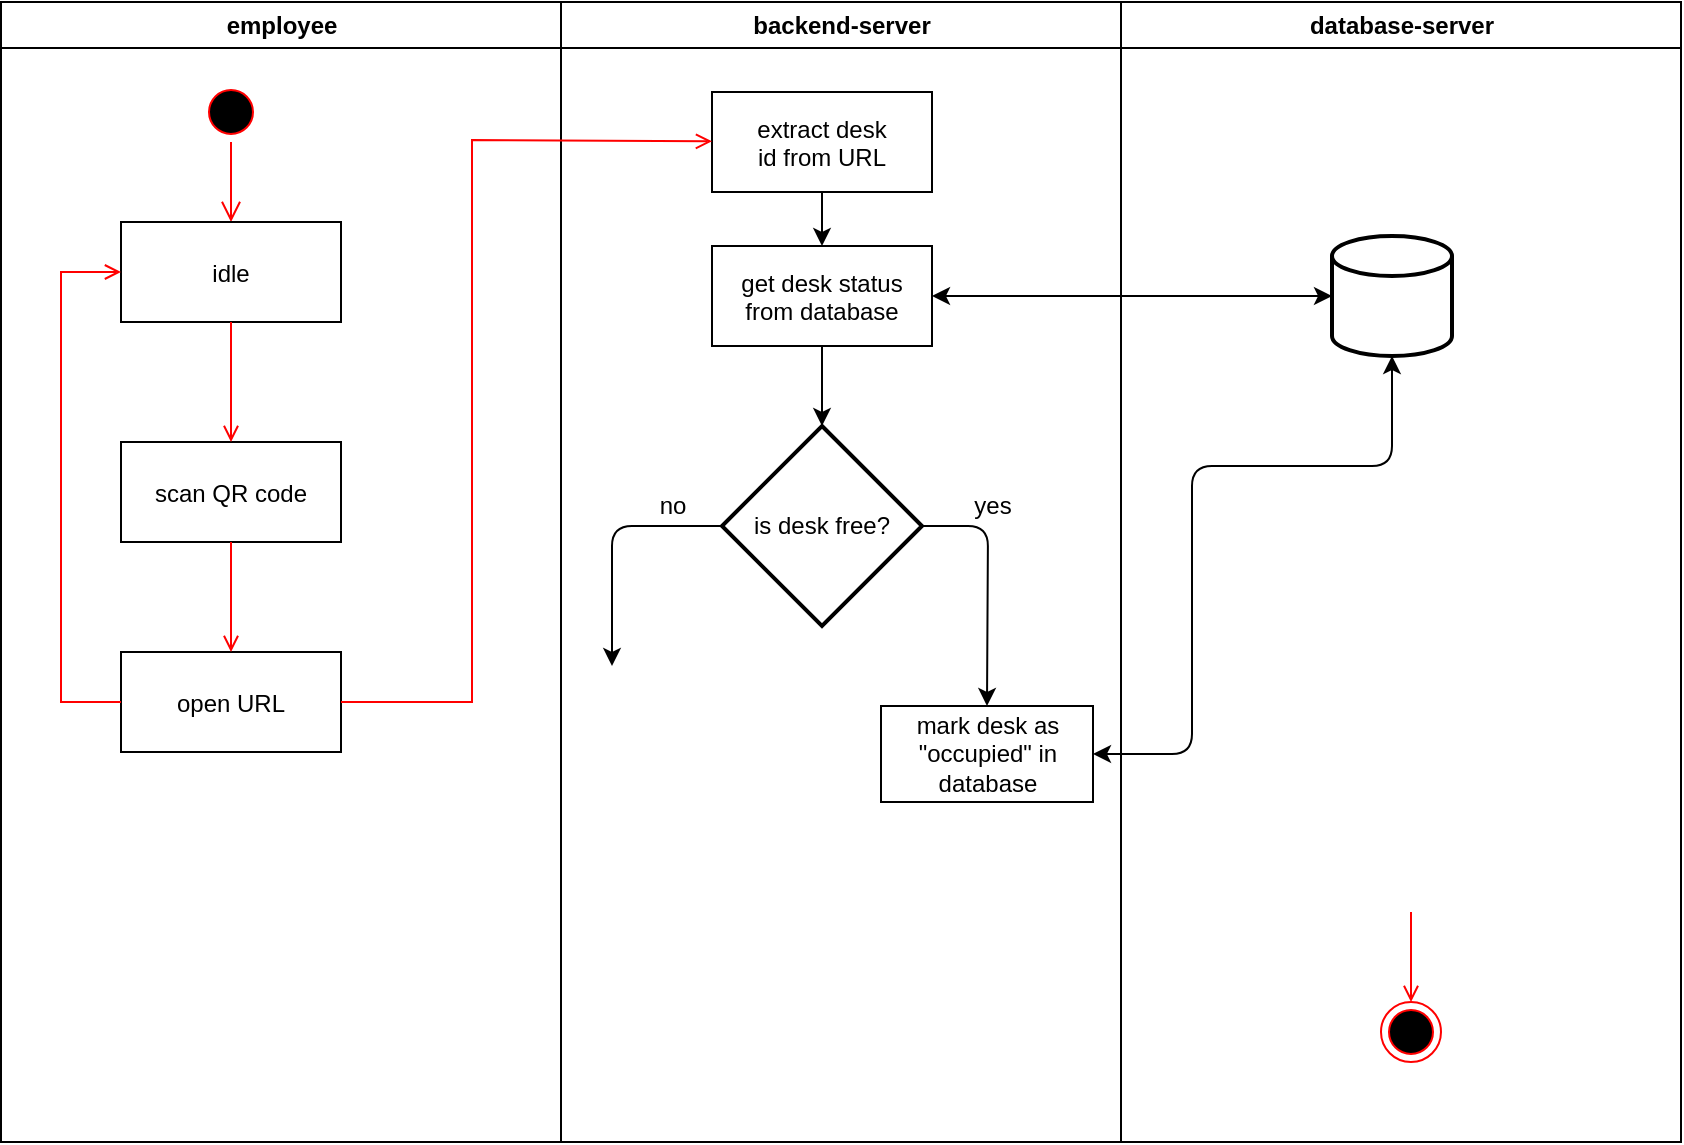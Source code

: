 <mxfile version="11.1.4" type="github"><diagram name="Page-1" id="e7e014a7-5840-1c2e-5031-d8a46d1fe8dd"><mxGraphModel dx="1181" dy="618" grid="1" gridSize="10" guides="1" tooltips="1" connect="1" arrows="1" fold="1" page="1" pageScale="1" pageWidth="1169" pageHeight="826" background="#ffffff" math="0" shadow="0"><root><mxCell id="0"/><mxCell id="1" parent="0"/><mxCell id="2" value="employee" style="swimlane;whiteSpace=wrap" parent="1" vertex="1"><mxGeometry x="164.5" y="128" width="280" height="570" as="geometry"/></mxCell><mxCell id="5" value="" style="ellipse;shape=startState;fillColor=#000000;strokeColor=#ff0000;" parent="2" vertex="1"><mxGeometry x="100" y="40" width="30" height="30" as="geometry"/></mxCell><mxCell id="6" value="" style="edgeStyle=elbowEdgeStyle;elbow=horizontal;verticalAlign=bottom;endArrow=open;endSize=8;strokeColor=#FF0000;endFill=1;rounded=0" parent="2" source="5" target="7" edge="1"><mxGeometry x="100" y="40" as="geometry"><mxPoint x="115" y="110" as="targetPoint"/></mxGeometry></mxCell><mxCell id="7" value="idle" style="" parent="2" vertex="1"><mxGeometry x="60" y="110" width="110" height="50" as="geometry"/></mxCell><mxCell id="8" value="scan QR code" style="" parent="2" vertex="1"><mxGeometry x="60" y="220" width="110" height="50" as="geometry"/></mxCell><mxCell id="9" value="" style="endArrow=open;strokeColor=#FF0000;endFill=1;rounded=0" parent="2" source="7" target="8" edge="1"><mxGeometry relative="1" as="geometry"/></mxCell><mxCell id="10" value="open URL" style="" parent="2" vertex="1"><mxGeometry x="60" y="325" width="110" height="50" as="geometry"/></mxCell><mxCell id="11" value="" style="endArrow=open;strokeColor=#FF0000;endFill=1;rounded=0" parent="2" source="8" target="10" edge="1"><mxGeometry relative="1" as="geometry"/></mxCell><mxCell id="12" value="" style="edgeStyle=elbowEdgeStyle;elbow=horizontal;strokeColor=#FF0000;endArrow=open;endFill=1;rounded=0" parent="2" source="10" target="7" edge="1"><mxGeometry width="100" height="100" relative="1" as="geometry"><mxPoint x="160" y="290" as="sourcePoint"/><mxPoint x="260" y="190" as="targetPoint"/><Array as="points"><mxPoint x="30" y="250"/></Array></mxGeometry></mxCell><mxCell id="3" value="backend-server" style="swimlane;whiteSpace=wrap" parent="1" vertex="1"><mxGeometry x="444.5" y="128" width="280" height="570" as="geometry"><mxRectangle x="444.5" y="128" width="120" height="23" as="alternateBounds"/></mxGeometry></mxCell><mxCell id="Cu7fSUz20JepRUBiXXrB-39" value="is desk free?" style="strokeWidth=2;html=1;shape=mxgraph.flowchart.decision;whiteSpace=wrap;" vertex="1" parent="3"><mxGeometry x="80.5" y="212" width="100" height="100" as="geometry"/></mxCell><mxCell id="Cu7fSUz20JepRUBiXXrB-46" value="" style="edgeStyle=orthogonalEdgeStyle;rounded=0;orthogonalLoop=1;jettySize=auto;html=1;" edge="1" parent="3" source="Cu7fSUz20JepRUBiXXrB-40" target="Cu7fSUz20JepRUBiXXrB-41"><mxGeometry relative="1" as="geometry"><mxPoint x="130.5" y="175" as="targetPoint"/></mxGeometry></mxCell><mxCell id="Cu7fSUz20JepRUBiXXrB-40" value="extract desk &#10;id from URL" style="" vertex="1" parent="3"><mxGeometry x="75.5" y="45" width="110" height="50" as="geometry"/></mxCell><mxCell id="Cu7fSUz20JepRUBiXXrB-41" value="get desk status &#10;from database" style="" vertex="1" parent="3"><mxGeometry x="75.5" y="122" width="110" height="50" as="geometry"/></mxCell><mxCell id="Cu7fSUz20JepRUBiXXrB-55" value="" style="endArrow=classic;html=1;" edge="1" parent="3" source="Cu7fSUz20JepRUBiXXrB-41" target="Cu7fSUz20JepRUBiXXrB-39"><mxGeometry width="50" height="50" relative="1" as="geometry"><mxPoint x="155.5" y="232" as="sourcePoint"/><mxPoint x="205.5" y="182" as="targetPoint"/></mxGeometry></mxCell><mxCell id="Cu7fSUz20JepRUBiXXrB-57" value="" style="endArrow=classic;html=1;entryX=0.5;entryY=0;entryDx=0;entryDy=0;" edge="1" parent="3" source="Cu7fSUz20JepRUBiXXrB-39" target="Cu7fSUz20JepRUBiXXrB-62"><mxGeometry width="50" height="50" relative="1" as="geometry"><mxPoint x="155.5" y="302" as="sourcePoint"/><mxPoint x="245.5" y="332" as="targetPoint"/><Array as="points"><mxPoint x="213.5" y="262"/></Array></mxGeometry></mxCell><mxCell id="Cu7fSUz20JepRUBiXXrB-58" value="yes" style="text;html=1;resizable=0;points=[];align=center;verticalAlign=middle;labelBackgroundColor=#ffffff;" vertex="1" connectable="0" parent="Cu7fSUz20JepRUBiXXrB-57"><mxGeometry x="-0.724" y="2" relative="1" as="geometry"><mxPoint x="18" y="-8" as="offset"/></mxGeometry></mxCell><mxCell id="Cu7fSUz20JepRUBiXXrB-59" value="" style="endArrow=classic;html=1;exitX=0;exitY=0.5;exitDx=0;exitDy=0;exitPerimeter=0;" edge="1" parent="3" source="Cu7fSUz20JepRUBiXXrB-39"><mxGeometry width="50" height="50" relative="1" as="geometry"><mxPoint x="95.5" y="372" as="sourcePoint"/><mxPoint x="25.5" y="332" as="targetPoint"/><Array as="points"><mxPoint x="25.5" y="262"/></Array></mxGeometry></mxCell><mxCell id="Cu7fSUz20JepRUBiXXrB-60" value="no" style="text;html=1;resizable=0;points=[];align=center;verticalAlign=middle;labelBackgroundColor=#ffffff;" vertex="1" connectable="0" parent="Cu7fSUz20JepRUBiXXrB-59"><mxGeometry x="-0.675" y="-1" relative="1" as="geometry"><mxPoint x="-4.5" y="-9" as="offset"/></mxGeometry></mxCell><mxCell id="Cu7fSUz20JepRUBiXXrB-62" value="mark desk as &quot;occupied&quot; in database" style="rounded=0;whiteSpace=wrap;html=1;" vertex="1" parent="3"><mxGeometry x="160" y="352" width="106" height="48" as="geometry"/></mxCell><mxCell id="4" value="database-server" style="swimlane;whiteSpace=wrap" parent="1" vertex="1"><mxGeometry x="724.5" y="128" width="280" height="570" as="geometry"/></mxCell><mxCell id="38" value="" style="ellipse;shape=endState;fillColor=#000000;strokeColor=#ff0000" parent="4" vertex="1"><mxGeometry x="130" y="500" width="30" height="30" as="geometry"/></mxCell><mxCell id="39" value="" style="endArrow=open;strokeColor=#FF0000;endFill=1;rounded=0" parent="4" target="38" edge="1"><mxGeometry relative="1" as="geometry"><mxPoint x="145" y="455" as="sourcePoint"/></mxGeometry></mxCell><mxCell id="h7dO8_MIe7QZqnQDUf8M-41" value="" style="strokeWidth=2;html=1;shape=mxgraph.flowchart.database;whiteSpace=wrap;" parent="4" vertex="1"><mxGeometry x="105.5" y="117" width="60" height="60" as="geometry"/></mxCell><mxCell id="20" value="" style="endArrow=open;strokeColor=#FF0000;endFill=1;rounded=0;" parent="1" source="10" edge="1" target="Cu7fSUz20JepRUBiXXrB-40"><mxGeometry relative="1" as="geometry"><mxPoint x="540" y="240" as="targetPoint"/><Array as="points"><mxPoint x="400" y="478"/><mxPoint x="400" y="197"/></Array></mxGeometry></mxCell><mxCell id="Cu7fSUz20JepRUBiXXrB-51" value="" style="endArrow=classic;startArrow=classic;html=1;exitX=1;exitY=0.5;exitDx=0;exitDy=0;" edge="1" parent="1" source="Cu7fSUz20JepRUBiXXrB-41" target="h7dO8_MIe7QZqnQDUf8M-41"><mxGeometry width="50" height="50" relative="1" as="geometry"><mxPoint x="730" y="280" as="sourcePoint"/><mxPoint x="780" y="230" as="targetPoint"/></mxGeometry></mxCell><mxCell id="Cu7fSUz20JepRUBiXXrB-63" value="" style="endArrow=classic;startArrow=classic;html=1;exitX=1;exitY=0.5;exitDx=0;exitDy=0;" edge="1" parent="1" source="Cu7fSUz20JepRUBiXXrB-62" target="h7dO8_MIe7QZqnQDUf8M-41"><mxGeometry width="50" height="50" relative="1" as="geometry"><mxPoint x="790" y="410" as="sourcePoint"/><mxPoint x="840" y="360" as="targetPoint"/><Array as="points"><mxPoint x="760" y="504"/><mxPoint x="760" y="360"/><mxPoint x="860" y="360"/></Array></mxGeometry></mxCell></root></mxGraphModel></diagram></mxfile>